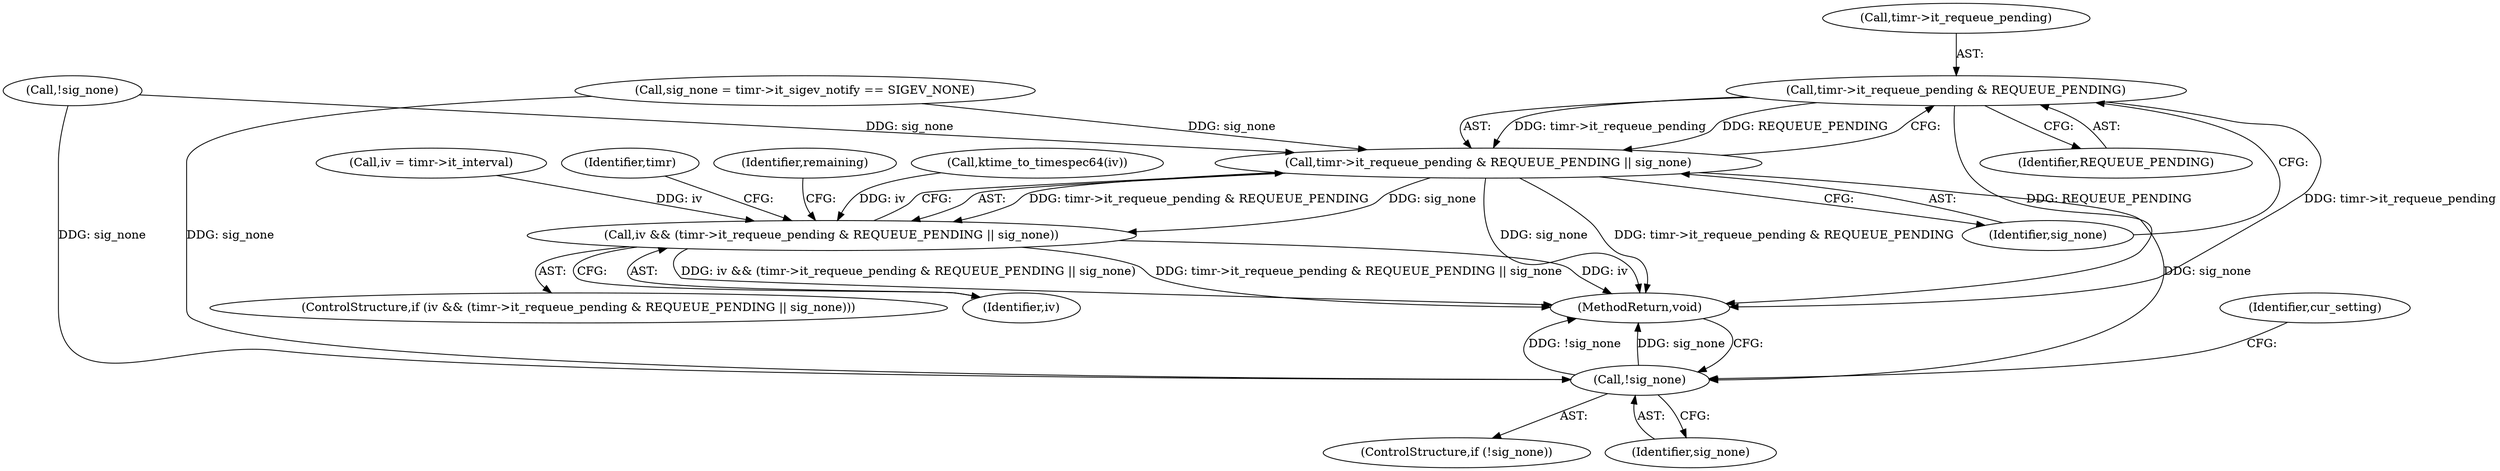 digraph "0_linux_78c9c4dfbf8c04883941445a195276bb4bb92c76_2@pointer" {
"1000167" [label="(Call,timr->it_requeue_pending & REQUEUE_PENDING)"];
"1000166" [label="(Call,timr->it_requeue_pending & REQUEUE_PENDING || sig_none)"];
"1000164" [label="(Call,iv && (timr->it_requeue_pending & REQUEUE_PENDING || sig_none))"];
"1000191" [label="(Call,!sig_none)"];
"1000121" [label="(Call,sig_none = timr->it_sigev_notify == SIGEV_NONE)"];
"1000150" [label="(Call,!sig_none)"];
"1000190" [label="(ControlStructure,if (!sig_none))"];
"1000166" [label="(Call,timr->it_requeue_pending & REQUEUE_PENDING || sig_none)"];
"1000208" [label="(MethodReturn,void)"];
"1000165" [label="(Identifier,iv)"];
"1000168" [label="(Call,timr->it_requeue_pending)"];
"1000164" [label="(Call,iv && (timr->it_requeue_pending & REQUEUE_PENDING || sig_none))"];
"1000191" [label="(Call,!sig_none)"];
"1000181" [label="(Identifier,remaining)"];
"1000140" [label="(Call,ktime_to_timespec64(iv))"];
"1000171" [label="(Identifier,REQUEUE_PENDING)"];
"1000192" [label="(Identifier,sig_none)"];
"1000196" [label="(Identifier,cur_setting)"];
"1000128" [label="(Call,iv = timr->it_interval)"];
"1000167" [label="(Call,timr->it_requeue_pending & REQUEUE_PENDING)"];
"1000175" [label="(Identifier,timr)"];
"1000172" [label="(Identifier,sig_none)"];
"1000163" [label="(ControlStructure,if (iv && (timr->it_requeue_pending & REQUEUE_PENDING || sig_none)))"];
"1000167" -> "1000166"  [label="AST: "];
"1000167" -> "1000171"  [label="CFG: "];
"1000168" -> "1000167"  [label="AST: "];
"1000171" -> "1000167"  [label="AST: "];
"1000172" -> "1000167"  [label="CFG: "];
"1000166" -> "1000167"  [label="CFG: "];
"1000167" -> "1000208"  [label="DDG: timr->it_requeue_pending"];
"1000167" -> "1000208"  [label="DDG: REQUEUE_PENDING"];
"1000167" -> "1000166"  [label="DDG: timr->it_requeue_pending"];
"1000167" -> "1000166"  [label="DDG: REQUEUE_PENDING"];
"1000166" -> "1000164"  [label="AST: "];
"1000166" -> "1000172"  [label="CFG: "];
"1000172" -> "1000166"  [label="AST: "];
"1000164" -> "1000166"  [label="CFG: "];
"1000166" -> "1000208"  [label="DDG: sig_none"];
"1000166" -> "1000208"  [label="DDG: timr->it_requeue_pending & REQUEUE_PENDING"];
"1000166" -> "1000164"  [label="DDG: timr->it_requeue_pending & REQUEUE_PENDING"];
"1000166" -> "1000164"  [label="DDG: sig_none"];
"1000150" -> "1000166"  [label="DDG: sig_none"];
"1000121" -> "1000166"  [label="DDG: sig_none"];
"1000166" -> "1000191"  [label="DDG: sig_none"];
"1000164" -> "1000163"  [label="AST: "];
"1000164" -> "1000165"  [label="CFG: "];
"1000165" -> "1000164"  [label="AST: "];
"1000175" -> "1000164"  [label="CFG: "];
"1000181" -> "1000164"  [label="CFG: "];
"1000164" -> "1000208"  [label="DDG: iv && (timr->it_requeue_pending & REQUEUE_PENDING || sig_none)"];
"1000164" -> "1000208"  [label="DDG: timr->it_requeue_pending & REQUEUE_PENDING || sig_none"];
"1000164" -> "1000208"  [label="DDG: iv"];
"1000140" -> "1000164"  [label="DDG: iv"];
"1000128" -> "1000164"  [label="DDG: iv"];
"1000191" -> "1000190"  [label="AST: "];
"1000191" -> "1000192"  [label="CFG: "];
"1000192" -> "1000191"  [label="AST: "];
"1000196" -> "1000191"  [label="CFG: "];
"1000208" -> "1000191"  [label="CFG: "];
"1000191" -> "1000208"  [label="DDG: !sig_none"];
"1000191" -> "1000208"  [label="DDG: sig_none"];
"1000150" -> "1000191"  [label="DDG: sig_none"];
"1000121" -> "1000191"  [label="DDG: sig_none"];
}
